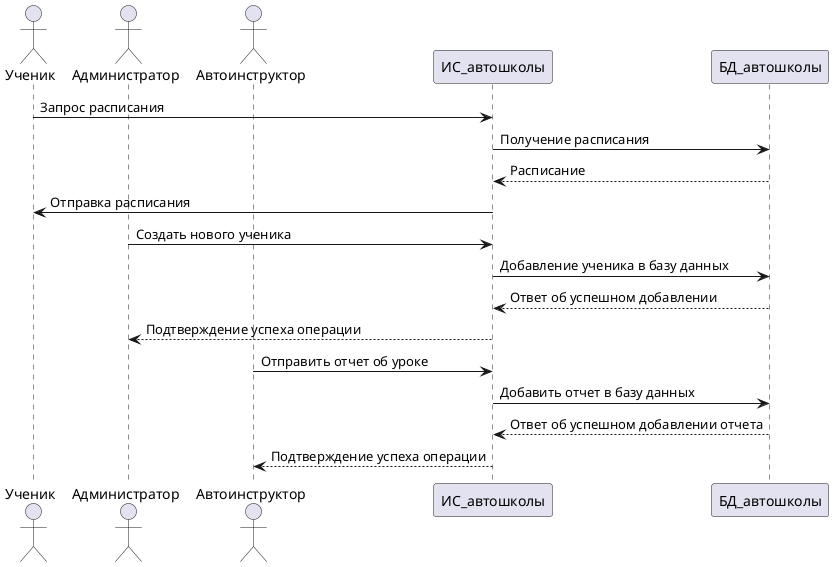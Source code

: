 @startuml
actor Ученик
actor Администратор
actor Автоинструктор
participant ИС_автошколы
participant БД_автошколы

Ученик -> ИС_автошколы: Запрос расписания
ИС_автошколы -> БД_автошколы: Получение расписания
БД_автошколы --> ИС_автошколы: Расписание
ИС_автошколы -> Ученик: Отправка расписания

Администратор -> ИС_автошколы: Создать нового ученика
ИС_автошколы -> БД_автошколы: Добавление ученика в базу данных
БД_автошколы --> ИС_автошколы: Ответ об успешном добавлении
ИС_автошколы --> Администратор: Подтверждение успеха операции

Автоинструктор -> ИС_автошколы: Отправить отчет об уроке
ИС_автошколы -> БД_автошколы: Добавить отчет в базу данных
БД_автошколы --> ИС_автошколы: Ответ об успешном добавлении отчета
ИС_автошколы --> Автоинструктор: Подтверждение успеха операции
@enduml
